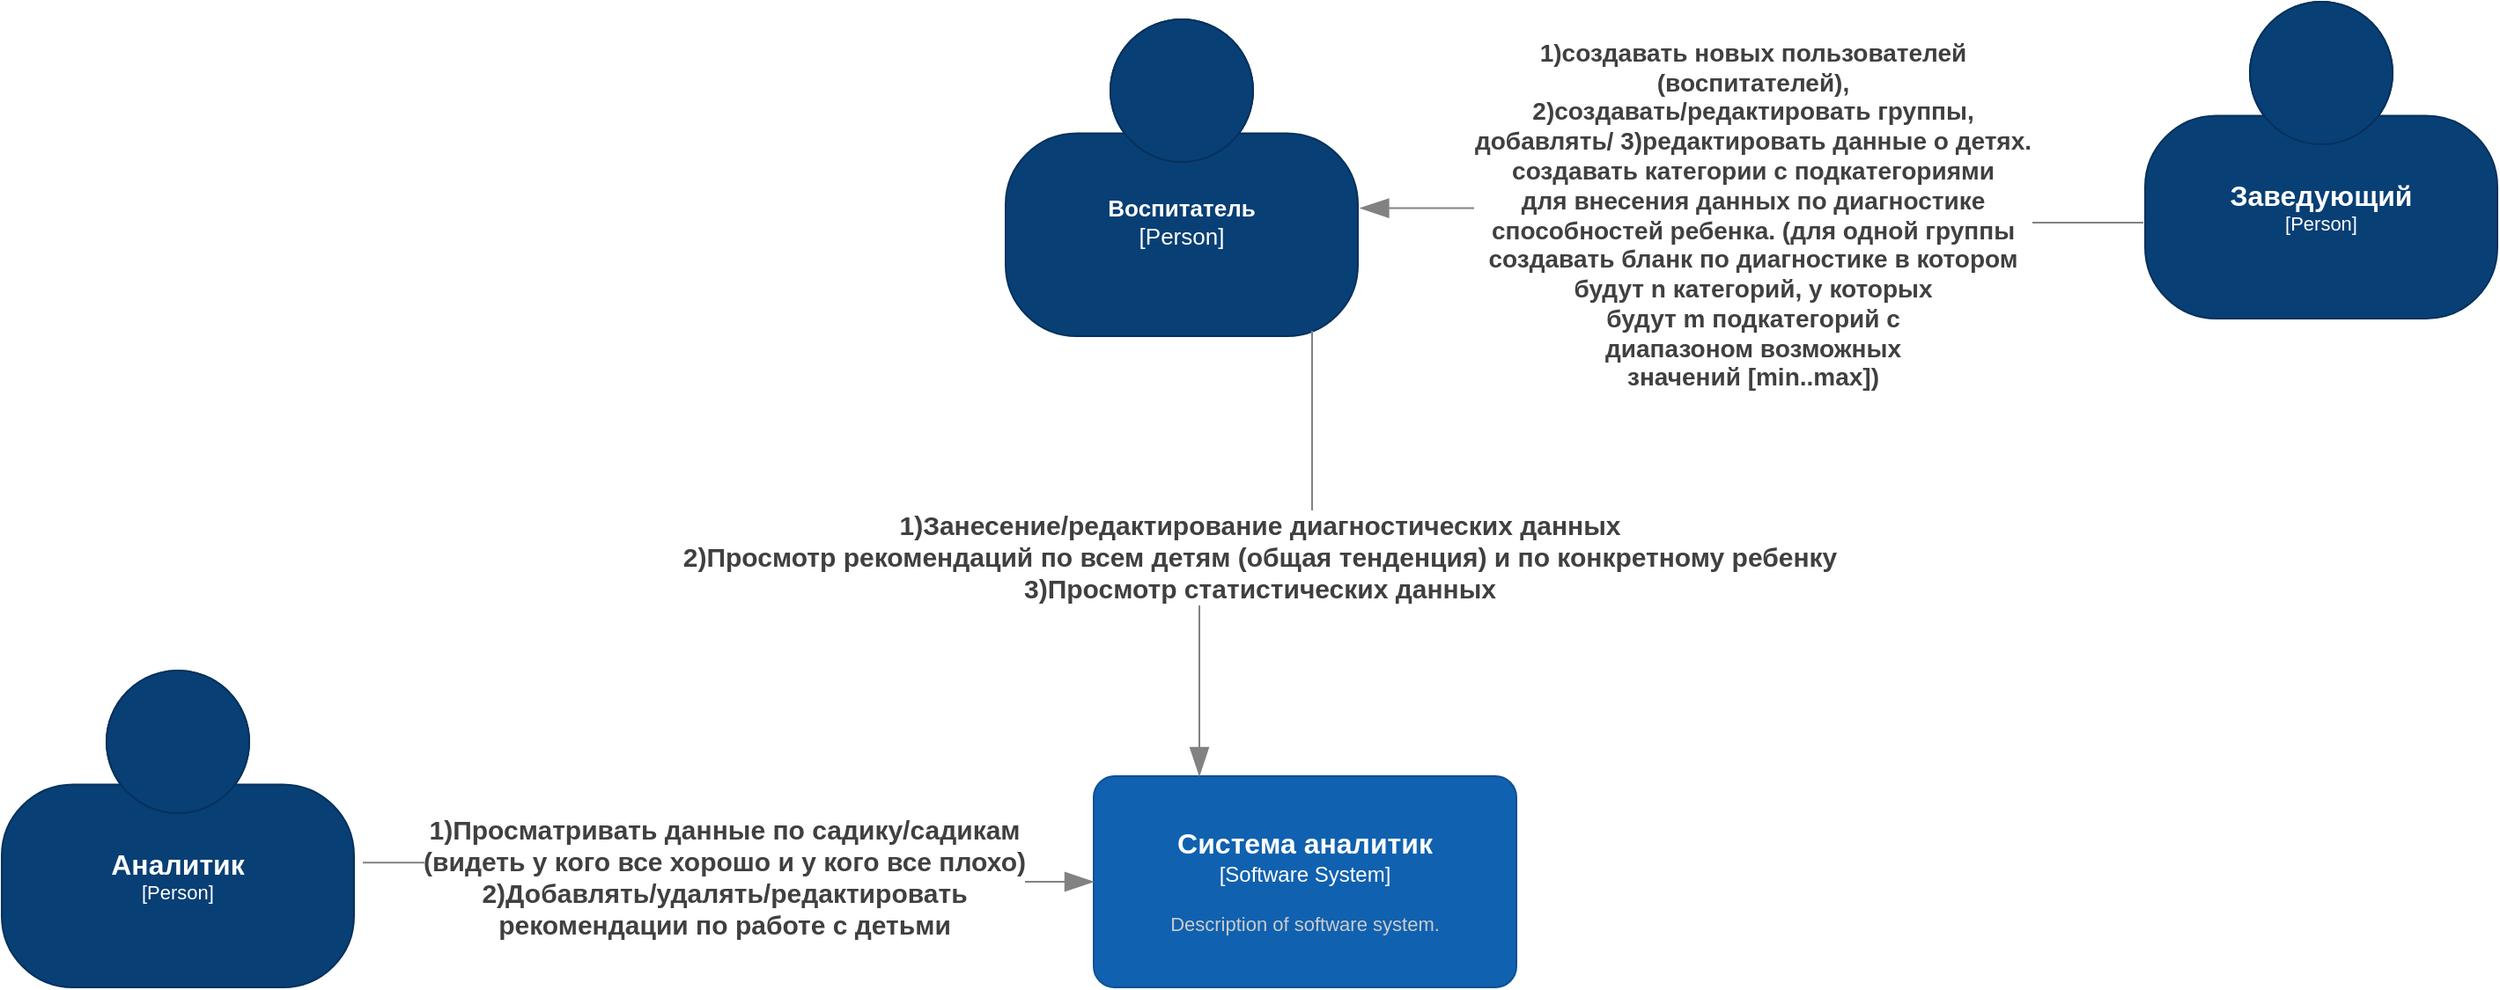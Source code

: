 <mxfile version="22.1.16" type="device">
  <diagram name="Страница — 1" id="OZJCQAy3Ce1c7f6lZVIo">
    <mxGraphModel dx="2514" dy="908" grid="1" gridSize="10" guides="1" tooltips="1" connect="1" arrows="1" fold="1" page="1" pageScale="1" pageWidth="827" pageHeight="1169" math="0" shadow="0">
      <root>
        <mxCell id="0" />
        <mxCell id="1" parent="0" />
        <object placeholders="1" c4Name="Воспитатель" c4Type="Person" c4Description="" label="&lt;font style=&quot;font-size: 13px;&quot;&gt;&lt;b style=&quot;font-size: 13px;&quot;&gt;%c4Name%&lt;/b&gt;&lt;/font&gt;&lt;div style=&quot;font-size: 13px;&quot;&gt;[%c4Type%]&lt;/div&gt;&lt;br style=&quot;font-size: 13px;&quot;&gt;&lt;div style=&quot;font-size: 13px;&quot;&gt;&lt;font style=&quot;font-size: 13px;&quot;&gt;&lt;font color=&quot;#cccccc&quot; style=&quot;font-size: 13px;&quot;&gt;%c4Description%&lt;/font&gt;&lt;/font&gt;&lt;/div&gt;" id="kZ9ewcRLkvwKXoDg16hU-1">
          <mxCell style="html=1;fontSize=13;dashed=0;whiteSpace=wrap;fillColor=#083F75;strokeColor=#06315C;fontColor=#ffffff;shape=mxgraph.c4.person2;align=center;metaEdit=1;points=[[0.5,0,0],[1,0.5,0],[1,0.75,0],[0.75,1,0],[0.5,1,0],[0.25,1,0],[0,0.75,0],[0,0.5,0]];resizable=0;" vertex="1" parent="1">
            <mxGeometry x="180" y="230" width="200" height="180" as="geometry" />
          </mxCell>
        </object>
        <object placeholders="1" c4Name="Аналитик" c4Type="Person" c4Description="" label="&lt;font style=&quot;font-size: 16px&quot;&gt;&lt;b&gt;%c4Name%&lt;/b&gt;&lt;/font&gt;&lt;div&gt;[%c4Type%]&lt;/div&gt;&lt;br&gt;&lt;div&gt;&lt;font style=&quot;font-size: 11px&quot;&gt;&lt;font color=&quot;#cccccc&quot;&gt;%c4Description%&lt;/font&gt;&lt;/div&gt;" id="kZ9ewcRLkvwKXoDg16hU-3">
          <mxCell style="html=1;fontSize=11;dashed=0;whiteSpace=wrap;fillColor=#083F75;strokeColor=#06315C;fontColor=#ffffff;shape=mxgraph.c4.person2;align=center;metaEdit=1;points=[[0.5,0,0],[1,0.5,0],[1,0.75,0],[0.75,1,0],[0.5,1,0],[0.25,1,0],[0,0.75,0],[0,0.5,0]];resizable=0;" vertex="1" parent="1">
            <mxGeometry x="-390" y="600" width="200" height="180" as="geometry" />
          </mxCell>
        </object>
        <object placeholders="1" c4Name="Заведующий" c4Type="Person" c4Description="" label="&lt;font style=&quot;font-size: 16px&quot;&gt;&lt;b&gt;%c4Name%&lt;/b&gt;&lt;/font&gt;&lt;div&gt;[%c4Type%]&lt;/div&gt;&lt;br&gt;&lt;div&gt;&lt;font style=&quot;font-size: 11px&quot;&gt;&lt;font color=&quot;#cccccc&quot;&gt;%c4Description%&lt;/font&gt;&lt;/div&gt;" id="kZ9ewcRLkvwKXoDg16hU-10">
          <mxCell style="html=1;fontSize=11;dashed=0;whiteSpace=wrap;fillColor=#083F75;strokeColor=#06315C;fontColor=#ffffff;shape=mxgraph.c4.person2;align=center;metaEdit=1;points=[[0.5,0,0],[1,0.5,0],[1,0.75,0],[0.75,1,0],[0.5,1,0],[0.25,1,0],[0,0.75,0],[0,0.5,0]];resizable=0;" vertex="1" parent="1">
            <mxGeometry x="827" y="220" width="200" height="180" as="geometry" />
          </mxCell>
        </object>
        <object placeholders="1" c4Name="Система аналитик" c4Type="Software System" c4Description="Description of software system." label="&lt;font style=&quot;font-size: 16px&quot;&gt;&lt;b&gt;%c4Name%&lt;/b&gt;&lt;/font&gt;&lt;div&gt;[%c4Type%]&lt;/div&gt;&lt;br&gt;&lt;div&gt;&lt;font style=&quot;font-size: 11px&quot;&gt;&lt;font color=&quot;#cccccc&quot;&gt;%c4Description%&lt;/font&gt;&lt;/div&gt;" id="kZ9ewcRLkvwKXoDg16hU-11">
          <mxCell style="rounded=1;whiteSpace=wrap;html=1;labelBackgroundColor=none;fillColor=#1061B0;fontColor=#ffffff;align=center;arcSize=10;strokeColor=#0D5091;metaEdit=1;resizable=0;points=[[0.25,0,0],[0.5,0,0],[0.75,0,0],[1,0.25,0],[1,0.5,0],[1,0.75,0],[0.75,1,0],[0.5,1,0],[0.25,1,0],[0,0.75,0],[0,0.5,0],[0,0.25,0]];" vertex="1" parent="1">
            <mxGeometry x="230" y="660" width="240" height="120" as="geometry" />
          </mxCell>
        </object>
        <object placeholders="1" c4Type="Relationship" c4Description="1)Просматривать данные по садику/садикам &#xa;(видеть у кого все хорошо и у кого все плохо)&#xa;2)Добавлять/удалять/редактировать &#xa;рекомендации по работе с детьми&#xa;" label="&lt;div style=&quot;text-align: left; font-size: 15px;&quot;&gt;&lt;div style=&quot;text-align: center; font-size: 15px;&quot;&gt;&lt;b style=&quot;font-size: 15px;&quot;&gt;%c4Description%&lt;/b&gt;&lt;/div&gt;&lt;/div&gt;" id="kZ9ewcRLkvwKXoDg16hU-14">
          <mxCell style="endArrow=blockThin;html=1;fontSize=15;fontColor=#404040;strokeWidth=1;endFill=1;strokeColor=#828282;elbow=vertical;metaEdit=1;endSize=14;startSize=14;jumpStyle=arc;jumpSize=16;rounded=0;edgeStyle=orthogonalEdgeStyle;exitX=1.025;exitY=0.606;exitDx=0;exitDy=0;exitPerimeter=0;entryX=0;entryY=0.5;entryDx=0;entryDy=0;entryPerimeter=0;" edge="1" parent="1" source="kZ9ewcRLkvwKXoDg16hU-3" target="kZ9ewcRLkvwKXoDg16hU-11">
            <mxGeometry x="-0.003" width="240" relative="1" as="geometry">
              <mxPoint x="90" y="720" as="sourcePoint" />
              <mxPoint x="330" y="720" as="targetPoint" />
              <mxPoint as="offset" />
            </mxGeometry>
          </mxCell>
        </object>
        <object placeholders="1" c4Type="Relationship" c4Description="1)Занесение/редактирование диагностических данных&#xa;2)Просмотр рекомендаций по всем детям (общая тенденция) и по конкретному ребенку&#xa;3)Просмотр статистических данных&#xa;" label="&lt;div style=&quot;text-align: left; font-size: 15px;&quot;&gt;&lt;div style=&quot;text-align: center; font-size: 15px;&quot;&gt;&lt;b style=&quot;font-size: 15px;&quot;&gt;%c4Description%&lt;/b&gt;&lt;/div&gt;&lt;/div&gt;" id="kZ9ewcRLkvwKXoDg16hU-15">
          <mxCell style="endArrow=blockThin;html=1;fontSize=15;fontColor=#404040;strokeWidth=1;endFill=1;strokeColor=#828282;elbow=vertical;metaEdit=1;endSize=14;startSize=14;jumpStyle=arc;jumpSize=16;rounded=0;edgeStyle=orthogonalEdgeStyle;exitX=0.87;exitY=0.983;exitDx=0;exitDy=0;exitPerimeter=0;entryX=0.25;entryY=0;entryDx=0;entryDy=0;entryPerimeter=0;" edge="1" parent="1" source="kZ9ewcRLkvwKXoDg16hU-1" target="kZ9ewcRLkvwKXoDg16hU-11">
            <mxGeometry width="240" relative="1" as="geometry">
              <mxPoint x="130" y="720" as="sourcePoint" />
              <mxPoint x="370" y="720" as="targetPoint" />
            </mxGeometry>
          </mxCell>
        </object>
        <object placeholders="1" c4Type="Relationship" c4Description="1)создавать новых пользователей &#xa;(воспитателей), &#xa; 2)создавать/редактировать группы, &#xa;добавлять/ 3)редактировать данные о детях.&#xa;создавать категории с подкатегориями &#xa;для внесения данных по диагностике&#xa;способностей ребенка. (для одной группы &#xa;создавать бланк по диагностике в котором &#xa;будут n категорий, у которых &#xa;будут m подкатегорий с &#xa;диапазоном возможных &#xa;значений [min..max])&#xa;" label="&lt;div style=&quot;text-align: left; font-size: 14px;&quot;&gt;&lt;div style=&quot;text-align: center; font-size: 14px;&quot;&gt;&lt;b style=&quot;font-size: 14px;&quot;&gt;%c4Description%&lt;/b&gt;&lt;/div&gt;&lt;/div&gt;" id="kZ9ewcRLkvwKXoDg16hU-16">
          <mxCell style="endArrow=blockThin;html=1;fontSize=14;fontColor=#404040;strokeWidth=1;endFill=1;strokeColor=#828282;elbow=vertical;metaEdit=1;endSize=14;startSize=14;jumpStyle=arc;jumpSize=16;rounded=0;edgeStyle=orthogonalEdgeStyle;exitX=-0.005;exitY=0.697;exitDx=0;exitDy=0;exitPerimeter=0;entryX=1.006;entryY=0.596;entryDx=0;entryDy=0;entryPerimeter=0;" edge="1" parent="1" source="kZ9ewcRLkvwKXoDg16hU-10" target="kZ9ewcRLkvwKXoDg16hU-1">
            <mxGeometry x="0.002" width="240" relative="1" as="geometry">
              <mxPoint x="520" y="510" as="sourcePoint" />
              <mxPoint x="760" y="510" as="targetPoint" />
              <mxPoint as="offset" />
            </mxGeometry>
          </mxCell>
        </object>
      </root>
    </mxGraphModel>
  </diagram>
</mxfile>
